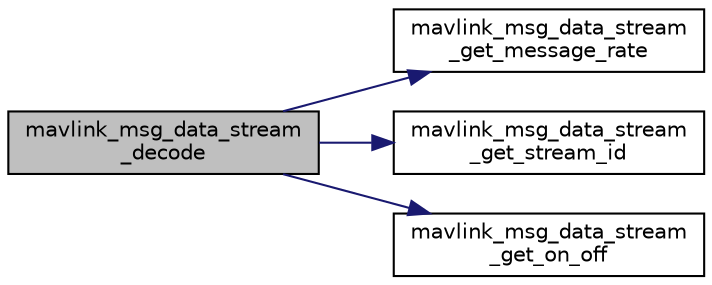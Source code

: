 digraph "mavlink_msg_data_stream_decode"
{
 // INTERACTIVE_SVG=YES
  edge [fontname="Helvetica",fontsize="10",labelfontname="Helvetica",labelfontsize="10"];
  node [fontname="Helvetica",fontsize="10",shape=record];
  rankdir="LR";
  Node1 [label="mavlink_msg_data_stream\l_decode",height=0.2,width=0.4,color="black", fillcolor="grey75", style="filled" fontcolor="black"];
  Node1 -> Node2 [color="midnightblue",fontsize="10",style="solid",fontname="Helvetica"];
  Node2 [label="mavlink_msg_data_stream\l_get_message_rate",height=0.2,width=0.4,color="black", fillcolor="white", style="filled",URL="$mavlink__msg__data__stream_8h.html#af810cccd5287ffdbf420cfb0baa5d6cb",tooltip="Get field message_rate from data_stream message. "];
  Node1 -> Node3 [color="midnightblue",fontsize="10",style="solid",fontname="Helvetica"];
  Node3 [label="mavlink_msg_data_stream\l_get_stream_id",height=0.2,width=0.4,color="black", fillcolor="white", style="filled",URL="$mavlink__msg__data__stream_8h.html#a1f3ecfa0f0058ba65751bcd737418266",tooltip="Send a data_stream message. "];
  Node1 -> Node4 [color="midnightblue",fontsize="10",style="solid",fontname="Helvetica"];
  Node4 [label="mavlink_msg_data_stream\l_get_on_off",height=0.2,width=0.4,color="black", fillcolor="white", style="filled",URL="$mavlink__msg__data__stream_8h.html#ab896222ae033ab072a58c681b08974d5",tooltip="Get field on_off from data_stream message. "];
}
